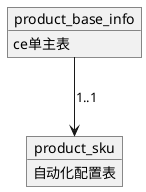 @startuml

object product_sku {
自动化配置表
}

object product_base_info {
ce单主表
}


product_base_info -down-> product_sku : 1..1

@enduml